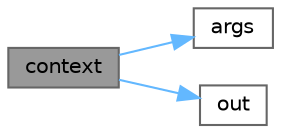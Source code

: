 digraph "context"
{
 // LATEX_PDF_SIZE
  bgcolor="transparent";
  edge [fontname=Helvetica,fontsize=10,labelfontname=Helvetica,labelfontsize=10];
  node [fontname=Helvetica,fontsize=10,shape=box,height=0.2,width=0.4];
  rankdir="LR";
  Node1 [id="Node000001",label="context",height=0.2,width=0.4,color="gray40", fillcolor="grey60", style="filled", fontcolor="black",tooltip="Constructs a context object."];
  Node1 -> Node2 [id="edge1_Node000001_Node000002",color="steelblue1",style="solid",tooltip=" "];
  Node2 [id="Node000002",label="args",height=0.2,width=0.4,color="grey40", fillcolor="white", style="filled",URL="$classcontext.html#a146e362b098020ec0ff04ed66d6768a8",tooltip=" "];
  Node1 -> Node3 [id="edge2_Node000001_Node000003",color="steelblue1",style="solid",tooltip=" "];
  Node3 [id="Node000003",label="out",height=0.2,width=0.4,color="grey40", fillcolor="white", style="filled",URL="$classcontext.html#a473983ac59e7015a5c4f514ce2b76764",tooltip=" "];
}
